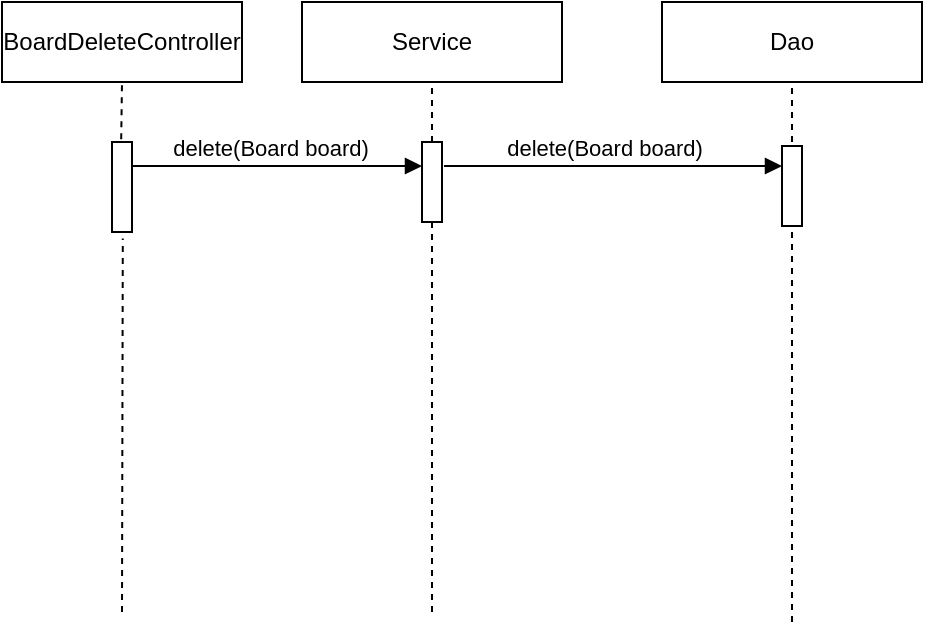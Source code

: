 <mxfile version="13.2.6" type="github">
  <diagram name="Page-1" id="13e1069c-82ec-6db2-03f1-153e76fe0fe0">
    <mxGraphModel dx="509" dy="577" grid="1" gridSize="10" guides="1" tooltips="1" connect="1" arrows="1" fold="1" page="1" pageScale="1" pageWidth="1100" pageHeight="850" background="#ffffff" math="0" shadow="0">
      <root>
        <mxCell id="0" />
        <mxCell id="1" parent="0" />
        <mxCell id="kgX18TGKbtOsNnbbLTPr-4" value="BoardDeleteController" style="rounded=0;whiteSpace=wrap;html=1;" parent="1" vertex="1">
          <mxGeometry x="60" y="115" width="120" height="40" as="geometry" />
        </mxCell>
        <mxCell id="kgX18TGKbtOsNnbbLTPr-5" value="Service" style="rounded=0;whiteSpace=wrap;html=1;" parent="1" vertex="1">
          <mxGeometry x="210" y="115" width="130" height="40" as="geometry" />
        </mxCell>
        <mxCell id="kgX18TGKbtOsNnbbLTPr-6" value="Dao" style="rounded=0;whiteSpace=wrap;html=1;" parent="1" vertex="1">
          <mxGeometry x="390" y="115" width="130" height="40" as="geometry" />
        </mxCell>
        <mxCell id="kgX18TGKbtOsNnbbLTPr-8" value="" style="endArrow=none;dashed=1;html=1;entryX=0.5;entryY=1;entryDx=0;entryDy=0;" parent="1" target="kgX18TGKbtOsNnbbLTPr-5" edge="1">
          <mxGeometry width="50" height="50" relative="1" as="geometry">
            <mxPoint x="275" y="185" as="sourcePoint" />
            <mxPoint x="270" y="345" as="targetPoint" />
          </mxGeometry>
        </mxCell>
        <mxCell id="kgX18TGKbtOsNnbbLTPr-9" value="" style="endArrow=none;dashed=1;html=1;entryX=0.5;entryY=1;entryDx=0;entryDy=0;" parent="1" target="kgX18TGKbtOsNnbbLTPr-6" edge="1">
          <mxGeometry width="50" height="50" relative="1" as="geometry">
            <mxPoint x="455" y="425" as="sourcePoint" />
            <mxPoint x="225" y="165" as="targetPoint" />
          </mxGeometry>
        </mxCell>
        <mxCell id="kgX18TGKbtOsNnbbLTPr-10" value="" style="endArrow=none;dashed=1;html=1;entryX=0.5;entryY=1;entryDx=0;entryDy=0;" parent="1" edge="1">
          <mxGeometry width="50" height="50" relative="1" as="geometry">
            <mxPoint x="275" y="420" as="sourcePoint" />
            <mxPoint x="275" y="225" as="targetPoint" />
          </mxGeometry>
        </mxCell>
        <mxCell id="kgX18TGKbtOsNnbbLTPr-11" value="" style="html=1;points=[];perimeter=orthogonalPerimeter;" parent="1" vertex="1">
          <mxGeometry x="270" y="185" width="10" height="40" as="geometry" />
        </mxCell>
        <mxCell id="kgX18TGKbtOsNnbbLTPr-12" value="" style="html=1;points=[];perimeter=orthogonalPerimeter;" parent="1" vertex="1">
          <mxGeometry x="115" y="185" width="10" height="45" as="geometry" />
        </mxCell>
        <mxCell id="kgX18TGKbtOsNnbbLTPr-13" value="" style="html=1;points=[];perimeter=orthogonalPerimeter;" parent="1" vertex="1">
          <mxGeometry x="450" y="187" width="10" height="40" as="geometry" />
        </mxCell>
        <mxCell id="kgX18TGKbtOsNnbbLTPr-14" value="delete(Board board)" style="html=1;verticalAlign=bottom;endArrow=block;" parent="1" edge="1">
          <mxGeometry x="-0.058" width="80" relative="1" as="geometry">
            <mxPoint x="125" y="197" as="sourcePoint" />
            <mxPoint x="270" y="197" as="targetPoint" />
            <mxPoint as="offset" />
          </mxGeometry>
        </mxCell>
        <mxCell id="kgX18TGKbtOsNnbbLTPr-15" value="delete(Board board)" style="html=1;verticalAlign=bottom;endArrow=block;" parent="1" edge="1">
          <mxGeometry x="-0.058" width="80" relative="1" as="geometry">
            <mxPoint x="281" y="197.0" as="sourcePoint" />
            <mxPoint x="450" y="197" as="targetPoint" />
            <mxPoint as="offset" />
          </mxGeometry>
        </mxCell>
        <mxCell id="kgX18TGKbtOsNnbbLTPr-31" value="" style="endArrow=none;dashed=1;html=1;entryX=0.54;entryY=1.071;entryDx=0;entryDy=0;entryPerimeter=0;" parent="1" target="kgX18TGKbtOsNnbbLTPr-12" edge="1">
          <mxGeometry width="50" height="50" relative="1" as="geometry">
            <mxPoint x="120" y="420" as="sourcePoint" />
            <mxPoint x="285" y="235" as="targetPoint" />
          </mxGeometry>
        </mxCell>
        <mxCell id="kgX18TGKbtOsNnbbLTPr-32" value="" style="endArrow=none;dashed=1;html=1;entryX=0.5;entryY=1;entryDx=0;entryDy=0;exitX=0.46;exitY=-0.031;exitDx=0;exitDy=0;exitPerimeter=0;" parent="1" source="kgX18TGKbtOsNnbbLTPr-12" target="kgX18TGKbtOsNnbbLTPr-4" edge="1">
          <mxGeometry width="50" height="50" relative="1" as="geometry">
            <mxPoint x="295" y="265" as="sourcePoint" />
            <mxPoint x="295" y="245" as="targetPoint" />
          </mxGeometry>
        </mxCell>
      </root>
    </mxGraphModel>
  </diagram>
</mxfile>
